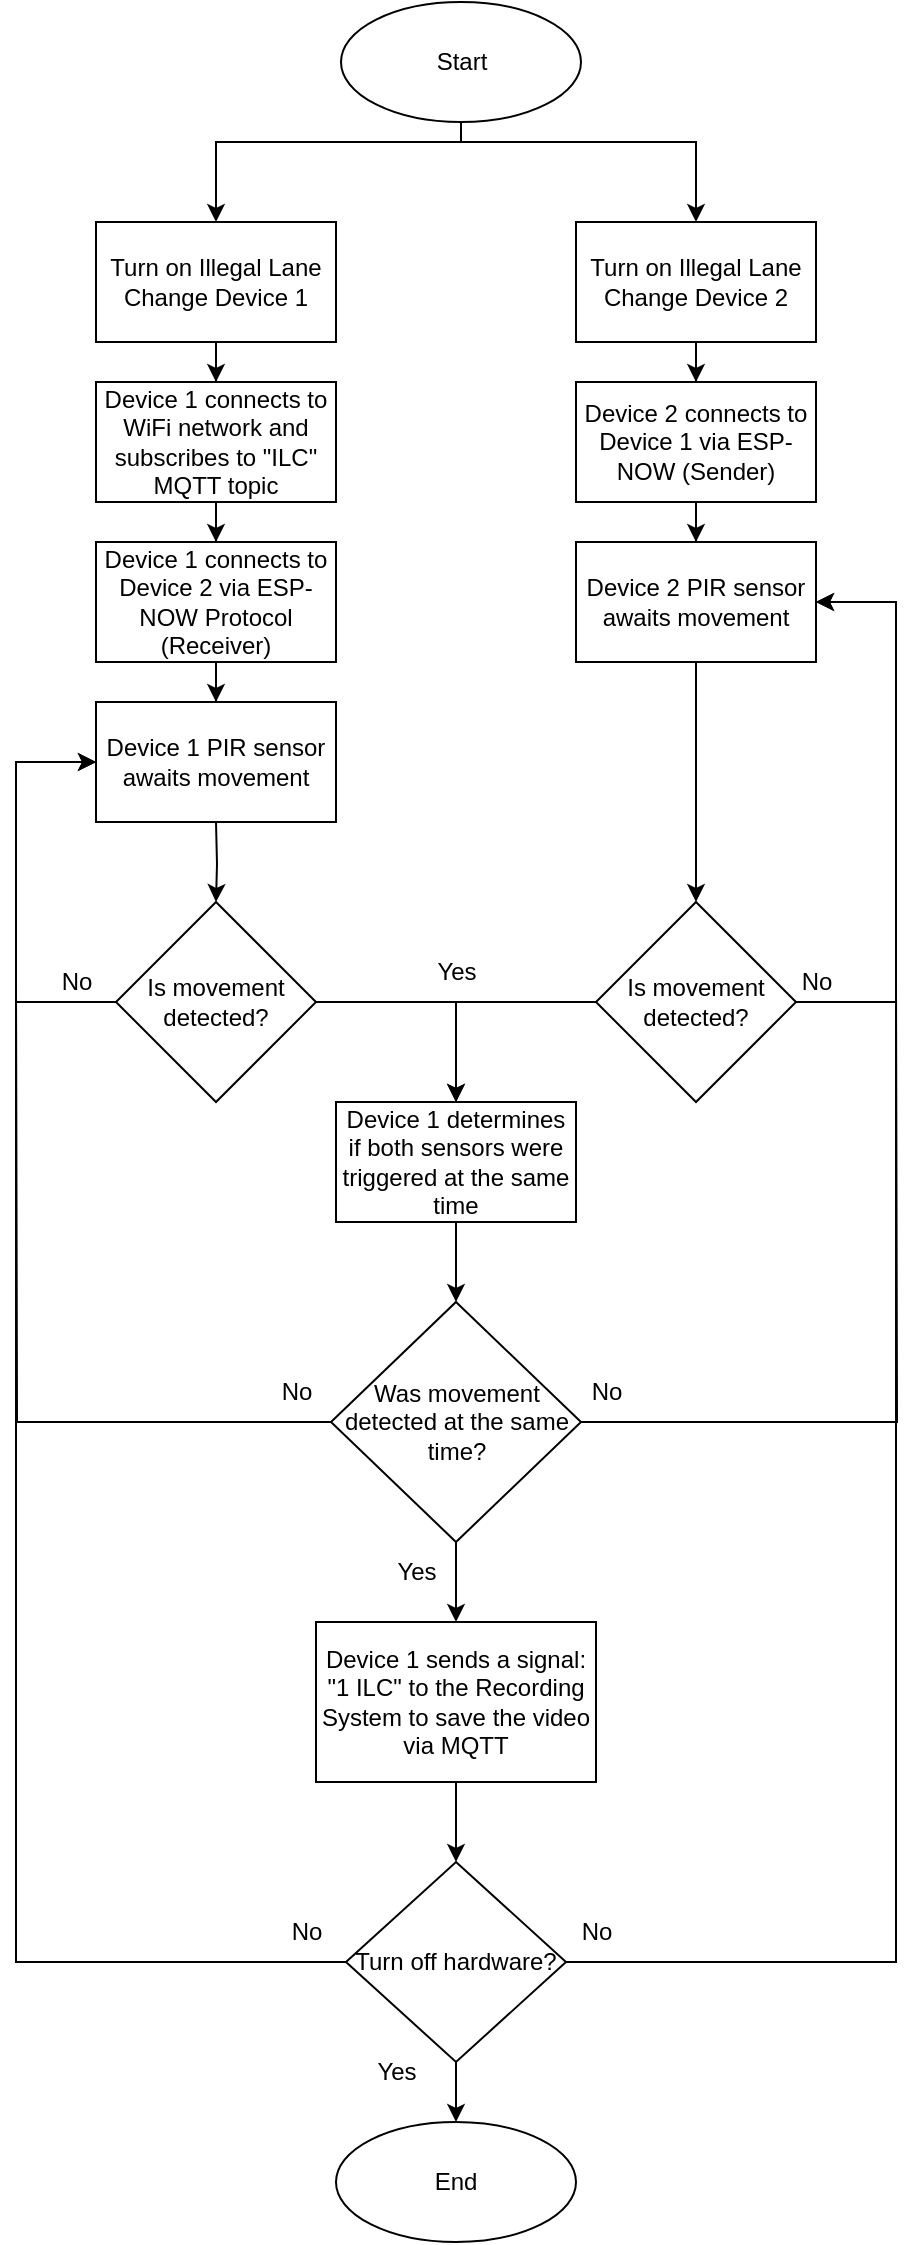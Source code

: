 <mxfile version="21.3.8" type="device">
  <diagram name="Page-1" id="jE9_Ny7zacltV2LYeuiw">
    <mxGraphModel dx="1235" dy="1781" grid="1" gridSize="10" guides="1" tooltips="1" connect="1" arrows="1" fold="1" page="1" pageScale="1" pageWidth="850" pageHeight="1100" math="0" shadow="0">
      <root>
        <mxCell id="0" />
        <mxCell id="1" parent="0" />
        <mxCell id="teNvgoAa5VFsvgRmOalm-21" style="edgeStyle=orthogonalEdgeStyle;rounded=0;orthogonalLoop=1;jettySize=auto;html=1;entryX=0.5;entryY=0;entryDx=0;entryDy=0;" edge="1" parent="1" source="_d4l0Of2Ugj4WHg13rGI-1" target="teNvgoAa5VFsvgRmOalm-1">
          <mxGeometry relative="1" as="geometry">
            <Array as="points">
              <mxPoint x="413" y="40" />
              <mxPoint x="290" y="40" />
            </Array>
          </mxGeometry>
        </mxCell>
        <mxCell id="teNvgoAa5VFsvgRmOalm-22" style="edgeStyle=orthogonalEdgeStyle;rounded=0;orthogonalLoop=1;jettySize=auto;html=1;entryX=0.5;entryY=0;entryDx=0;entryDy=0;" edge="1" parent="1" source="_d4l0Of2Ugj4WHg13rGI-1" target="teNvgoAa5VFsvgRmOalm-4">
          <mxGeometry relative="1" as="geometry">
            <Array as="points">
              <mxPoint x="413" y="40" />
              <mxPoint x="530" y="40" />
            </Array>
          </mxGeometry>
        </mxCell>
        <mxCell id="_d4l0Of2Ugj4WHg13rGI-1" value="Start" style="ellipse;whiteSpace=wrap;html=1;" parent="1" vertex="1">
          <mxGeometry x="352.5" y="-30" width="120" height="60" as="geometry" />
        </mxCell>
        <mxCell id="_d4l0Of2Ugj4WHg13rGI-15" style="edgeStyle=orthogonalEdgeStyle;rounded=0;orthogonalLoop=1;jettySize=auto;html=1;entryX=0.5;entryY=0;entryDx=0;entryDy=0;" parent="1" target="_d4l0Of2Ugj4WHg13rGI-4" edge="1">
          <mxGeometry relative="1" as="geometry">
            <mxPoint x="290" y="380" as="sourcePoint" />
          </mxGeometry>
        </mxCell>
        <mxCell id="_d4l0Of2Ugj4WHg13rGI-19" style="edgeStyle=orthogonalEdgeStyle;rounded=0;orthogonalLoop=1;jettySize=auto;html=1;entryX=0;entryY=0.5;entryDx=0;entryDy=0;" parent="1" source="_d4l0Of2Ugj4WHg13rGI-4" edge="1">
          <mxGeometry relative="1" as="geometry">
            <mxPoint x="230" y="350" as="targetPoint" />
            <Array as="points">
              <mxPoint x="190" y="470" />
              <mxPoint x="190" y="350" />
            </Array>
          </mxGeometry>
        </mxCell>
        <mxCell id="teNvgoAa5VFsvgRmOalm-10" style="edgeStyle=orthogonalEdgeStyle;rounded=0;orthogonalLoop=1;jettySize=auto;html=1;entryX=0.5;entryY=0;entryDx=0;entryDy=0;" edge="1" parent="1" source="_d4l0Of2Ugj4WHg13rGI-4" target="teNvgoAa5VFsvgRmOalm-8">
          <mxGeometry relative="1" as="geometry" />
        </mxCell>
        <mxCell id="_d4l0Of2Ugj4WHg13rGI-4" value="Is movement detected?" style="rhombus;whiteSpace=wrap;html=1;" parent="1" vertex="1">
          <mxGeometry x="240" y="420" width="100" height="100" as="geometry" />
        </mxCell>
        <mxCell id="_d4l0Of2Ugj4WHg13rGI-22" style="edgeStyle=orthogonalEdgeStyle;rounded=0;orthogonalLoop=1;jettySize=auto;html=1;entryX=0.5;entryY=0;entryDx=0;entryDy=0;exitX=0.5;exitY=1;exitDx=0;exitDy=0;" parent="1" source="teNvgoAa5VFsvgRmOalm-12" target="_d4l0Of2Ugj4WHg13rGI-12" edge="1">
          <mxGeometry relative="1" as="geometry">
            <mxPoint x="410" y="890" as="sourcePoint" />
          </mxGeometry>
        </mxCell>
        <mxCell id="_d4l0Of2Ugj4WHg13rGI-25" style="edgeStyle=orthogonalEdgeStyle;rounded=0;orthogonalLoop=1;jettySize=auto;html=1;endArrow=none;endFill=0;" parent="1" source="_d4l0Of2Ugj4WHg13rGI-8" edge="1">
          <mxGeometry relative="1" as="geometry">
            <mxPoint x="190" y="460" as="targetPoint" />
          </mxGeometry>
        </mxCell>
        <mxCell id="_d4l0Of2Ugj4WHg13rGI-26" style="edgeStyle=orthogonalEdgeStyle;rounded=0;orthogonalLoop=1;jettySize=auto;html=1;endArrow=none;endFill=0;" parent="1" source="_d4l0Of2Ugj4WHg13rGI-8" edge="1">
          <mxGeometry relative="1" as="geometry">
            <mxPoint x="630" y="460" as="targetPoint" />
          </mxGeometry>
        </mxCell>
        <mxCell id="teNvgoAa5VFsvgRmOalm-13" style="edgeStyle=orthogonalEdgeStyle;rounded=0;orthogonalLoop=1;jettySize=auto;html=1;exitX=0.5;exitY=1;exitDx=0;exitDy=0;entryX=0.5;entryY=0;entryDx=0;entryDy=0;" edge="1" parent="1" source="_d4l0Of2Ugj4WHg13rGI-8" target="teNvgoAa5VFsvgRmOalm-12">
          <mxGeometry relative="1" as="geometry" />
        </mxCell>
        <mxCell id="_d4l0Of2Ugj4WHg13rGI-8" value="Was movement detected at the same time?" style="rhombus;whiteSpace=wrap;html=1;" parent="1" vertex="1">
          <mxGeometry x="347.5" y="620" width="125" height="120" as="geometry" />
        </mxCell>
        <mxCell id="_d4l0Of2Ugj4WHg13rGI-10" value="End" style="ellipse;whiteSpace=wrap;html=1;" parent="1" vertex="1">
          <mxGeometry x="350" y="1030" width="120" height="60" as="geometry" />
        </mxCell>
        <mxCell id="_d4l0Of2Ugj4WHg13rGI-20" style="edgeStyle=orthogonalEdgeStyle;rounded=0;orthogonalLoop=1;jettySize=auto;html=1;entryX=1;entryY=0.5;entryDx=0;entryDy=0;" parent="1" source="_d4l0Of2Ugj4WHg13rGI-11" target="teNvgoAa5VFsvgRmOalm-7" edge="1">
          <mxGeometry relative="1" as="geometry">
            <mxPoint x="590" y="350" as="targetPoint" />
            <Array as="points">
              <mxPoint x="630" y="470" />
              <mxPoint x="630" y="270" />
            </Array>
          </mxGeometry>
        </mxCell>
        <mxCell id="teNvgoAa5VFsvgRmOalm-11" style="edgeStyle=orthogonalEdgeStyle;rounded=0;orthogonalLoop=1;jettySize=auto;html=1;exitX=0;exitY=0.5;exitDx=0;exitDy=0;entryX=0.5;entryY=0;entryDx=0;entryDy=0;" edge="1" parent="1" source="_d4l0Of2Ugj4WHg13rGI-11" target="teNvgoAa5VFsvgRmOalm-8">
          <mxGeometry relative="1" as="geometry" />
        </mxCell>
        <mxCell id="_d4l0Of2Ugj4WHg13rGI-11" value="Is movement detected?" style="rhombus;whiteSpace=wrap;html=1;" parent="1" vertex="1">
          <mxGeometry x="480" y="420" width="100" height="100" as="geometry" />
        </mxCell>
        <mxCell id="_d4l0Of2Ugj4WHg13rGI-23" style="edgeStyle=orthogonalEdgeStyle;rounded=0;orthogonalLoop=1;jettySize=auto;html=1;exitX=0.5;exitY=1;exitDx=0;exitDy=0;entryX=0.5;entryY=0;entryDx=0;entryDy=0;" parent="1" source="_d4l0Of2Ugj4WHg13rGI-12" target="_d4l0Of2Ugj4WHg13rGI-10" edge="1">
          <mxGeometry relative="1" as="geometry" />
        </mxCell>
        <mxCell id="teNvgoAa5VFsvgRmOalm-23" style="edgeStyle=orthogonalEdgeStyle;rounded=0;orthogonalLoop=1;jettySize=auto;html=1;entryX=1;entryY=0.5;entryDx=0;entryDy=0;" edge="1" parent="1" source="_d4l0Of2Ugj4WHg13rGI-12" target="teNvgoAa5VFsvgRmOalm-7">
          <mxGeometry relative="1" as="geometry">
            <mxPoint x="620" y="430" as="targetPoint" />
            <Array as="points">
              <mxPoint x="630" y="950" />
              <mxPoint x="630" y="270" />
            </Array>
          </mxGeometry>
        </mxCell>
        <mxCell id="teNvgoAa5VFsvgRmOalm-25" style="edgeStyle=orthogonalEdgeStyle;rounded=0;orthogonalLoop=1;jettySize=auto;html=1;entryX=0;entryY=0.5;entryDx=0;entryDy=0;" edge="1" parent="1" source="_d4l0Of2Ugj4WHg13rGI-12" target="teNvgoAa5VFsvgRmOalm-6">
          <mxGeometry relative="1" as="geometry">
            <mxPoint x="240" y="950" as="targetPoint" />
            <Array as="points">
              <mxPoint x="190" y="950" />
              <mxPoint x="190" y="350" />
            </Array>
          </mxGeometry>
        </mxCell>
        <mxCell id="_d4l0Of2Ugj4WHg13rGI-12" value="Turn off hardware?" style="rhombus;whiteSpace=wrap;html=1;" parent="1" vertex="1">
          <mxGeometry x="355" y="900" width="110" height="100" as="geometry" />
        </mxCell>
        <mxCell id="_d4l0Of2Ugj4WHg13rGI-24" value="Yes" style="text;html=1;align=center;verticalAlign=middle;resizable=0;points=[];autosize=1;strokeColor=none;fillColor=none;" parent="1" vertex="1">
          <mxGeometry x="390" y="440" width="40" height="30" as="geometry" />
        </mxCell>
        <mxCell id="_d4l0Of2Ugj4WHg13rGI-28" value="No" style="text;html=1;align=center;verticalAlign=middle;resizable=0;points=[];autosize=1;strokeColor=none;fillColor=none;" parent="1" vertex="1">
          <mxGeometry x="310" y="650" width="40" height="30" as="geometry" />
        </mxCell>
        <mxCell id="_d4l0Of2Ugj4WHg13rGI-29" value="No" style="text;html=1;align=center;verticalAlign=middle;resizable=0;points=[];autosize=1;strokeColor=none;fillColor=none;" parent="1" vertex="1">
          <mxGeometry x="465" y="650" width="40" height="30" as="geometry" />
        </mxCell>
        <mxCell id="_d4l0Of2Ugj4WHg13rGI-30" value="No" style="text;html=1;align=center;verticalAlign=middle;resizable=0;points=[];autosize=1;strokeColor=none;fillColor=none;" parent="1" vertex="1">
          <mxGeometry x="200" y="445" width="40" height="30" as="geometry" />
        </mxCell>
        <mxCell id="_d4l0Of2Ugj4WHg13rGI-31" value="No" style="text;html=1;align=center;verticalAlign=middle;resizable=0;points=[];autosize=1;strokeColor=none;fillColor=none;" parent="1" vertex="1">
          <mxGeometry x="570" y="445" width="40" height="30" as="geometry" />
        </mxCell>
        <mxCell id="_d4l0Of2Ugj4WHg13rGI-33" value="Yes" style="text;html=1;align=center;verticalAlign=middle;resizable=0;points=[];autosize=1;strokeColor=none;fillColor=none;" parent="1" vertex="1">
          <mxGeometry x="370" y="740" width="40" height="30" as="geometry" />
        </mxCell>
        <mxCell id="_d4l0Of2Ugj4WHg13rGI-34" value="Yes" style="text;html=1;align=center;verticalAlign=middle;resizable=0;points=[];autosize=1;strokeColor=none;fillColor=none;" parent="1" vertex="1">
          <mxGeometry x="360" y="990" width="40" height="30" as="geometry" />
        </mxCell>
        <mxCell id="_d4l0Of2Ugj4WHg13rGI-36" value="No" style="text;html=1;align=center;verticalAlign=middle;resizable=0;points=[];autosize=1;strokeColor=none;fillColor=none;" parent="1" vertex="1">
          <mxGeometry x="460" y="920" width="40" height="30" as="geometry" />
        </mxCell>
        <mxCell id="teNvgoAa5VFsvgRmOalm-16" style="edgeStyle=orthogonalEdgeStyle;rounded=0;orthogonalLoop=1;jettySize=auto;html=1;entryX=0.5;entryY=0;entryDx=0;entryDy=0;" edge="1" parent="1" source="teNvgoAa5VFsvgRmOalm-1" target="teNvgoAa5VFsvgRmOalm-2">
          <mxGeometry relative="1" as="geometry" />
        </mxCell>
        <mxCell id="teNvgoAa5VFsvgRmOalm-1" value="Turn on Illegal Lane Change Device 1" style="whiteSpace=wrap;html=1;" vertex="1" parent="1">
          <mxGeometry x="230" y="80" width="120" height="60" as="geometry" />
        </mxCell>
        <mxCell id="teNvgoAa5VFsvgRmOalm-17" style="edgeStyle=orthogonalEdgeStyle;rounded=0;orthogonalLoop=1;jettySize=auto;html=1;" edge="1" parent="1" source="teNvgoAa5VFsvgRmOalm-2" target="teNvgoAa5VFsvgRmOalm-3">
          <mxGeometry relative="1" as="geometry" />
        </mxCell>
        <mxCell id="teNvgoAa5VFsvgRmOalm-2" value="Device 1 connects to WiFi network and subscribes to &quot;ILC&quot; MQTT topic" style="whiteSpace=wrap;html=1;" vertex="1" parent="1">
          <mxGeometry x="230" y="160" width="120" height="60" as="geometry" />
        </mxCell>
        <mxCell id="teNvgoAa5VFsvgRmOalm-18" style="edgeStyle=orthogonalEdgeStyle;rounded=0;orthogonalLoop=1;jettySize=auto;html=1;entryX=0.5;entryY=0;entryDx=0;entryDy=0;" edge="1" parent="1" source="teNvgoAa5VFsvgRmOalm-3" target="teNvgoAa5VFsvgRmOalm-6">
          <mxGeometry relative="1" as="geometry" />
        </mxCell>
        <mxCell id="teNvgoAa5VFsvgRmOalm-3" value="Device 1 connects to Device 2 via ESP-NOW Protocol (Receiver)" style="whiteSpace=wrap;html=1;" vertex="1" parent="1">
          <mxGeometry x="230" y="240" width="120" height="60" as="geometry" />
        </mxCell>
        <mxCell id="teNvgoAa5VFsvgRmOalm-19" style="edgeStyle=orthogonalEdgeStyle;rounded=0;orthogonalLoop=1;jettySize=auto;html=1;" edge="1" parent="1" source="teNvgoAa5VFsvgRmOalm-4" target="teNvgoAa5VFsvgRmOalm-5">
          <mxGeometry relative="1" as="geometry" />
        </mxCell>
        <mxCell id="teNvgoAa5VFsvgRmOalm-4" value="Turn on Illegal Lane Change Device 2" style="whiteSpace=wrap;html=1;" vertex="1" parent="1">
          <mxGeometry x="470" y="80" width="120" height="60" as="geometry" />
        </mxCell>
        <mxCell id="teNvgoAa5VFsvgRmOalm-20" style="edgeStyle=orthogonalEdgeStyle;rounded=0;orthogonalLoop=1;jettySize=auto;html=1;" edge="1" parent="1" source="teNvgoAa5VFsvgRmOalm-5" target="teNvgoAa5VFsvgRmOalm-7">
          <mxGeometry relative="1" as="geometry" />
        </mxCell>
        <mxCell id="teNvgoAa5VFsvgRmOalm-5" value="Device 2 connects to Device 1 via ESP-NOW (Sender)" style="whiteSpace=wrap;html=1;" vertex="1" parent="1">
          <mxGeometry x="470" y="160" width="120" height="60" as="geometry" />
        </mxCell>
        <mxCell id="teNvgoAa5VFsvgRmOalm-6" value="Device 1 PIR sensor awaits movement" style="whiteSpace=wrap;html=1;" vertex="1" parent="1">
          <mxGeometry x="230" y="320" width="120" height="60" as="geometry" />
        </mxCell>
        <mxCell id="teNvgoAa5VFsvgRmOalm-15" style="edgeStyle=orthogonalEdgeStyle;rounded=0;orthogonalLoop=1;jettySize=auto;html=1;entryX=0.5;entryY=0;entryDx=0;entryDy=0;" edge="1" parent="1" source="teNvgoAa5VFsvgRmOalm-7" target="_d4l0Of2Ugj4WHg13rGI-11">
          <mxGeometry relative="1" as="geometry" />
        </mxCell>
        <mxCell id="teNvgoAa5VFsvgRmOalm-7" value="Device 2 PIR sensor awaits movement" style="whiteSpace=wrap;html=1;" vertex="1" parent="1">
          <mxGeometry x="470" y="240" width="120" height="60" as="geometry" />
        </mxCell>
        <mxCell id="teNvgoAa5VFsvgRmOalm-9" style="edgeStyle=orthogonalEdgeStyle;rounded=0;orthogonalLoop=1;jettySize=auto;html=1;entryX=0.5;entryY=0;entryDx=0;entryDy=0;" edge="1" parent="1" source="teNvgoAa5VFsvgRmOalm-8" target="_d4l0Of2Ugj4WHg13rGI-8">
          <mxGeometry relative="1" as="geometry" />
        </mxCell>
        <mxCell id="teNvgoAa5VFsvgRmOalm-8" value="Device 1 determines if both sensors were triggered at the same time" style="whiteSpace=wrap;html=1;" vertex="1" parent="1">
          <mxGeometry x="350" y="520" width="120" height="60" as="geometry" />
        </mxCell>
        <mxCell id="teNvgoAa5VFsvgRmOalm-12" value="Device 1 sends a signal: &quot;1 ILC&quot; to the Recording System to save the video via MQTT" style="whiteSpace=wrap;html=1;" vertex="1" parent="1">
          <mxGeometry x="340" y="780" width="140" height="80" as="geometry" />
        </mxCell>
        <mxCell id="teNvgoAa5VFsvgRmOalm-24" value="No" style="text;html=1;align=center;verticalAlign=middle;resizable=0;points=[];autosize=1;strokeColor=none;fillColor=none;" vertex="1" parent="1">
          <mxGeometry x="315" y="920" width="40" height="30" as="geometry" />
        </mxCell>
      </root>
    </mxGraphModel>
  </diagram>
</mxfile>
